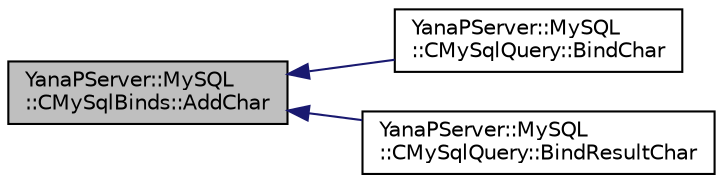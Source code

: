 digraph "YanaPServer::MySQL::CMySqlBinds::AddChar"
{
  edge [fontname="Helvetica",fontsize="10",labelfontname="Helvetica",labelfontsize="10"];
  node [fontname="Helvetica",fontsize="10",shape=record];
  rankdir="LR";
  Node3 [label="YanaPServer::MySQL\l::CMySqlBinds::AddChar",height=0.2,width=0.4,color="black", fillcolor="grey75", style="filled", fontcolor="black"];
  Node3 -> Node4 [dir="back",color="midnightblue",fontsize="10",style="solid",fontname="Helvetica"];
  Node4 [label="YanaPServer::MySQL\l::CMySqlQuery::BindChar",height=0.2,width=0.4,color="black", fillcolor="white", style="filled",URL="$class_yana_p_server_1_1_my_s_q_l_1_1_c_my_sql_query.html#adf635fafcec9d1c80ec6058acc521f88",tooltip="char型のバインド "];
  Node3 -> Node5 [dir="back",color="midnightblue",fontsize="10",style="solid",fontname="Helvetica"];
  Node5 [label="YanaPServer::MySQL\l::CMySqlQuery::BindResultChar",height=0.2,width=0.4,color="black", fillcolor="white", style="filled",URL="$class_yana_p_server_1_1_my_s_q_l_1_1_c_my_sql_query.html#a788c6259d89e5dd5e15997800a99e79b",tooltip="結果のchar型のバインド "];
}
